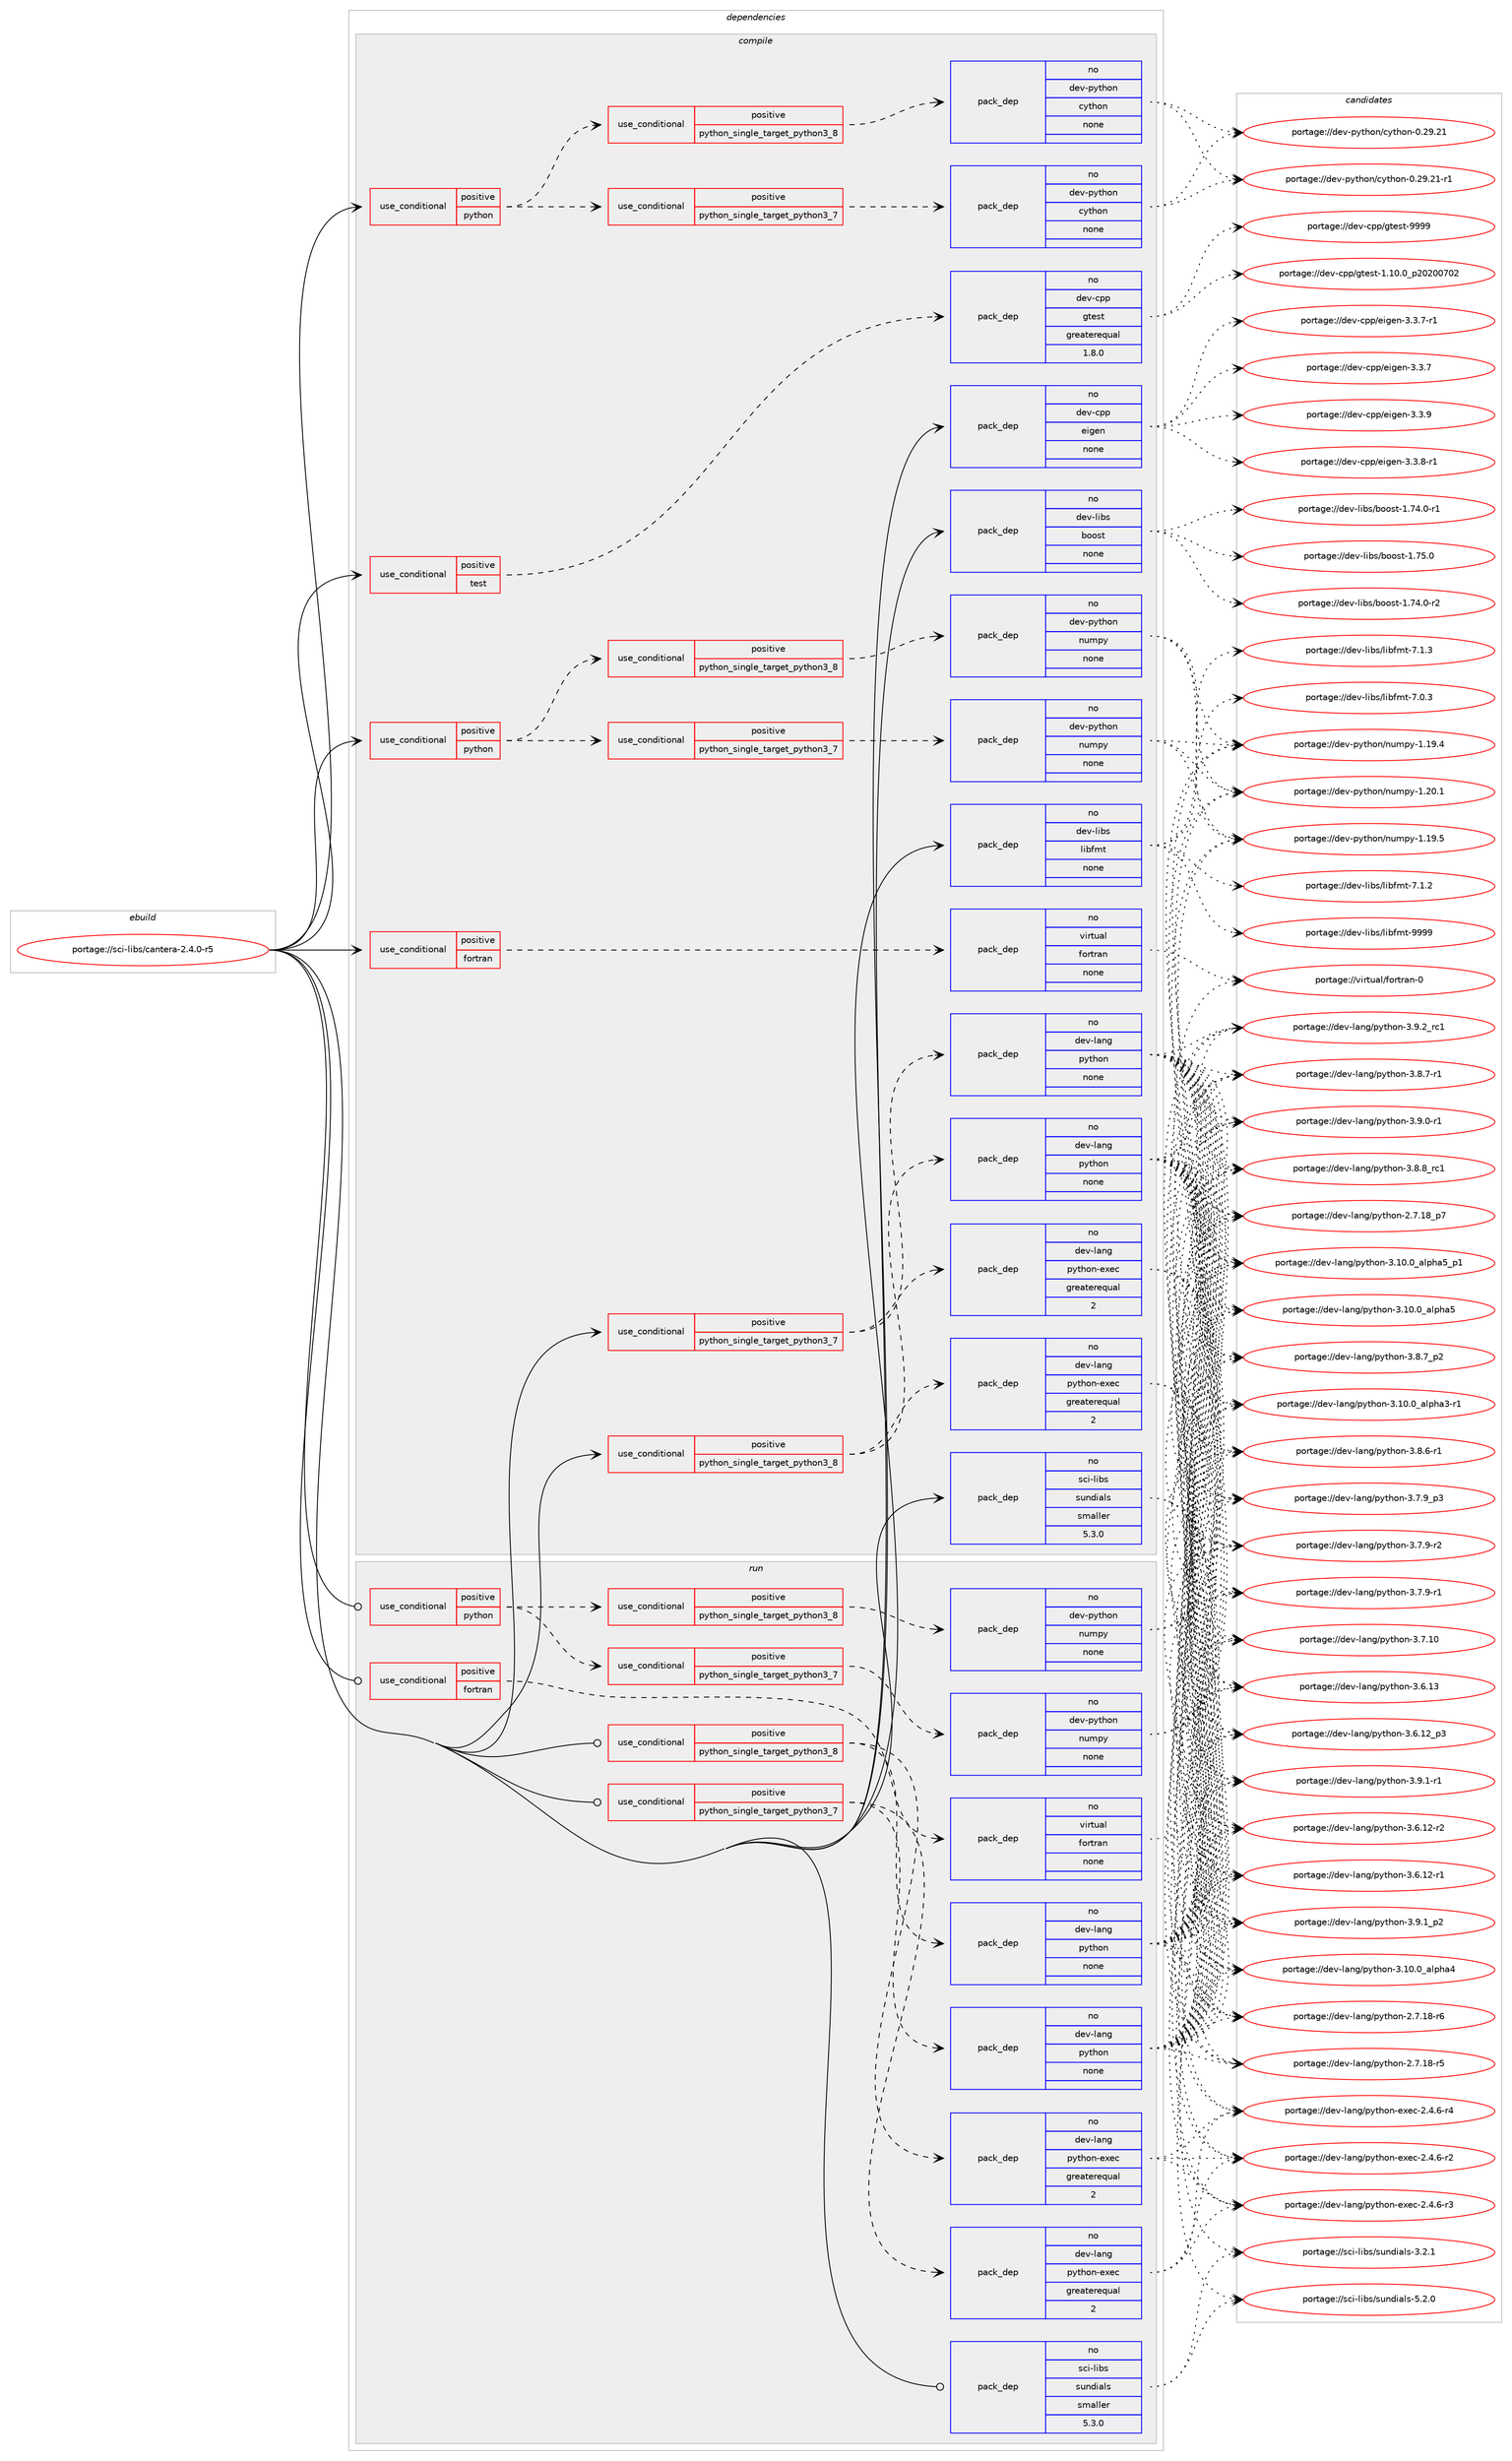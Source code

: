 digraph prolog {

# *************
# Graph options
# *************

newrank=true;
concentrate=true;
compound=true;
graph [rankdir=LR,fontname=Helvetica,fontsize=10,ranksep=1.5];#, ranksep=2.5, nodesep=0.2];
edge  [arrowhead=vee];
node  [fontname=Helvetica,fontsize=10];

# **********
# The ebuild
# **********

subgraph cluster_leftcol {
color=gray;
rank=same;
label=<<i>ebuild</i>>;
id [label="portage://sci-libs/cantera-2.4.0-r5", color=red, width=4, href="../sci-libs/cantera-2.4.0-r5.svg"];
}

# ****************
# The dependencies
# ****************

subgraph cluster_midcol {
color=gray;
label=<<i>dependencies</i>>;
subgraph cluster_compile {
fillcolor="#eeeeee";
style=filled;
label=<<i>compile</i>>;
subgraph cond2640 {
dependency9160 [label=<<TABLE BORDER="0" CELLBORDER="1" CELLSPACING="0" CELLPADDING="4"><TR><TD ROWSPAN="3" CELLPADDING="10">use_conditional</TD></TR><TR><TD>positive</TD></TR><TR><TD>fortran</TD></TR></TABLE>>, shape=none, color=red];
subgraph pack6433 {
dependency9161 [label=<<TABLE BORDER="0" CELLBORDER="1" CELLSPACING="0" CELLPADDING="4" WIDTH="220"><TR><TD ROWSPAN="6" CELLPADDING="30">pack_dep</TD></TR><TR><TD WIDTH="110">no</TD></TR><TR><TD>virtual</TD></TR><TR><TD>fortran</TD></TR><TR><TD>none</TD></TR><TR><TD></TD></TR></TABLE>>, shape=none, color=blue];
}
dependency9160:e -> dependency9161:w [weight=20,style="dashed",arrowhead="vee"];
}
id:e -> dependency9160:w [weight=20,style="solid",arrowhead="vee"];
subgraph cond2641 {
dependency9162 [label=<<TABLE BORDER="0" CELLBORDER="1" CELLSPACING="0" CELLPADDING="4"><TR><TD ROWSPAN="3" CELLPADDING="10">use_conditional</TD></TR><TR><TD>positive</TD></TR><TR><TD>python</TD></TR></TABLE>>, shape=none, color=red];
subgraph cond2642 {
dependency9163 [label=<<TABLE BORDER="0" CELLBORDER="1" CELLSPACING="0" CELLPADDING="4"><TR><TD ROWSPAN="3" CELLPADDING="10">use_conditional</TD></TR><TR><TD>positive</TD></TR><TR><TD>python_single_target_python3_7</TD></TR></TABLE>>, shape=none, color=red];
subgraph pack6434 {
dependency9164 [label=<<TABLE BORDER="0" CELLBORDER="1" CELLSPACING="0" CELLPADDING="4" WIDTH="220"><TR><TD ROWSPAN="6" CELLPADDING="30">pack_dep</TD></TR><TR><TD WIDTH="110">no</TD></TR><TR><TD>dev-python</TD></TR><TR><TD>cython</TD></TR><TR><TD>none</TD></TR><TR><TD></TD></TR></TABLE>>, shape=none, color=blue];
}
dependency9163:e -> dependency9164:w [weight=20,style="dashed",arrowhead="vee"];
}
dependency9162:e -> dependency9163:w [weight=20,style="dashed",arrowhead="vee"];
subgraph cond2643 {
dependency9165 [label=<<TABLE BORDER="0" CELLBORDER="1" CELLSPACING="0" CELLPADDING="4"><TR><TD ROWSPAN="3" CELLPADDING="10">use_conditional</TD></TR><TR><TD>positive</TD></TR><TR><TD>python_single_target_python3_8</TD></TR></TABLE>>, shape=none, color=red];
subgraph pack6435 {
dependency9166 [label=<<TABLE BORDER="0" CELLBORDER="1" CELLSPACING="0" CELLPADDING="4" WIDTH="220"><TR><TD ROWSPAN="6" CELLPADDING="30">pack_dep</TD></TR><TR><TD WIDTH="110">no</TD></TR><TR><TD>dev-python</TD></TR><TR><TD>cython</TD></TR><TR><TD>none</TD></TR><TR><TD></TD></TR></TABLE>>, shape=none, color=blue];
}
dependency9165:e -> dependency9166:w [weight=20,style="dashed",arrowhead="vee"];
}
dependency9162:e -> dependency9165:w [weight=20,style="dashed",arrowhead="vee"];
}
id:e -> dependency9162:w [weight=20,style="solid",arrowhead="vee"];
subgraph cond2644 {
dependency9167 [label=<<TABLE BORDER="0" CELLBORDER="1" CELLSPACING="0" CELLPADDING="4"><TR><TD ROWSPAN="3" CELLPADDING="10">use_conditional</TD></TR><TR><TD>positive</TD></TR><TR><TD>python</TD></TR></TABLE>>, shape=none, color=red];
subgraph cond2645 {
dependency9168 [label=<<TABLE BORDER="0" CELLBORDER="1" CELLSPACING="0" CELLPADDING="4"><TR><TD ROWSPAN="3" CELLPADDING="10">use_conditional</TD></TR><TR><TD>positive</TD></TR><TR><TD>python_single_target_python3_7</TD></TR></TABLE>>, shape=none, color=red];
subgraph pack6436 {
dependency9169 [label=<<TABLE BORDER="0" CELLBORDER="1" CELLSPACING="0" CELLPADDING="4" WIDTH="220"><TR><TD ROWSPAN="6" CELLPADDING="30">pack_dep</TD></TR><TR><TD WIDTH="110">no</TD></TR><TR><TD>dev-python</TD></TR><TR><TD>numpy</TD></TR><TR><TD>none</TD></TR><TR><TD></TD></TR></TABLE>>, shape=none, color=blue];
}
dependency9168:e -> dependency9169:w [weight=20,style="dashed",arrowhead="vee"];
}
dependency9167:e -> dependency9168:w [weight=20,style="dashed",arrowhead="vee"];
subgraph cond2646 {
dependency9170 [label=<<TABLE BORDER="0" CELLBORDER="1" CELLSPACING="0" CELLPADDING="4"><TR><TD ROWSPAN="3" CELLPADDING="10">use_conditional</TD></TR><TR><TD>positive</TD></TR><TR><TD>python_single_target_python3_8</TD></TR></TABLE>>, shape=none, color=red];
subgraph pack6437 {
dependency9171 [label=<<TABLE BORDER="0" CELLBORDER="1" CELLSPACING="0" CELLPADDING="4" WIDTH="220"><TR><TD ROWSPAN="6" CELLPADDING="30">pack_dep</TD></TR><TR><TD WIDTH="110">no</TD></TR><TR><TD>dev-python</TD></TR><TR><TD>numpy</TD></TR><TR><TD>none</TD></TR><TR><TD></TD></TR></TABLE>>, shape=none, color=blue];
}
dependency9170:e -> dependency9171:w [weight=20,style="dashed",arrowhead="vee"];
}
dependency9167:e -> dependency9170:w [weight=20,style="dashed",arrowhead="vee"];
}
id:e -> dependency9167:w [weight=20,style="solid",arrowhead="vee"];
subgraph cond2647 {
dependency9172 [label=<<TABLE BORDER="0" CELLBORDER="1" CELLSPACING="0" CELLPADDING="4"><TR><TD ROWSPAN="3" CELLPADDING="10">use_conditional</TD></TR><TR><TD>positive</TD></TR><TR><TD>python_single_target_python3_7</TD></TR></TABLE>>, shape=none, color=red];
subgraph pack6438 {
dependency9173 [label=<<TABLE BORDER="0" CELLBORDER="1" CELLSPACING="0" CELLPADDING="4" WIDTH="220"><TR><TD ROWSPAN="6" CELLPADDING="30">pack_dep</TD></TR><TR><TD WIDTH="110">no</TD></TR><TR><TD>dev-lang</TD></TR><TR><TD>python</TD></TR><TR><TD>none</TD></TR><TR><TD></TD></TR></TABLE>>, shape=none, color=blue];
}
dependency9172:e -> dependency9173:w [weight=20,style="dashed",arrowhead="vee"];
subgraph pack6439 {
dependency9174 [label=<<TABLE BORDER="0" CELLBORDER="1" CELLSPACING="0" CELLPADDING="4" WIDTH="220"><TR><TD ROWSPAN="6" CELLPADDING="30">pack_dep</TD></TR><TR><TD WIDTH="110">no</TD></TR><TR><TD>dev-lang</TD></TR><TR><TD>python-exec</TD></TR><TR><TD>greaterequal</TD></TR><TR><TD>2</TD></TR></TABLE>>, shape=none, color=blue];
}
dependency9172:e -> dependency9174:w [weight=20,style="dashed",arrowhead="vee"];
}
id:e -> dependency9172:w [weight=20,style="solid",arrowhead="vee"];
subgraph cond2648 {
dependency9175 [label=<<TABLE BORDER="0" CELLBORDER="1" CELLSPACING="0" CELLPADDING="4"><TR><TD ROWSPAN="3" CELLPADDING="10">use_conditional</TD></TR><TR><TD>positive</TD></TR><TR><TD>python_single_target_python3_8</TD></TR></TABLE>>, shape=none, color=red];
subgraph pack6440 {
dependency9176 [label=<<TABLE BORDER="0" CELLBORDER="1" CELLSPACING="0" CELLPADDING="4" WIDTH="220"><TR><TD ROWSPAN="6" CELLPADDING="30">pack_dep</TD></TR><TR><TD WIDTH="110">no</TD></TR><TR><TD>dev-lang</TD></TR><TR><TD>python</TD></TR><TR><TD>none</TD></TR><TR><TD></TD></TR></TABLE>>, shape=none, color=blue];
}
dependency9175:e -> dependency9176:w [weight=20,style="dashed",arrowhead="vee"];
subgraph pack6441 {
dependency9177 [label=<<TABLE BORDER="0" CELLBORDER="1" CELLSPACING="0" CELLPADDING="4" WIDTH="220"><TR><TD ROWSPAN="6" CELLPADDING="30">pack_dep</TD></TR><TR><TD WIDTH="110">no</TD></TR><TR><TD>dev-lang</TD></TR><TR><TD>python-exec</TD></TR><TR><TD>greaterequal</TD></TR><TR><TD>2</TD></TR></TABLE>>, shape=none, color=blue];
}
dependency9175:e -> dependency9177:w [weight=20,style="dashed",arrowhead="vee"];
}
id:e -> dependency9175:w [weight=20,style="solid",arrowhead="vee"];
subgraph cond2649 {
dependency9178 [label=<<TABLE BORDER="0" CELLBORDER="1" CELLSPACING="0" CELLPADDING="4"><TR><TD ROWSPAN="3" CELLPADDING="10">use_conditional</TD></TR><TR><TD>positive</TD></TR><TR><TD>test</TD></TR></TABLE>>, shape=none, color=red];
subgraph pack6442 {
dependency9179 [label=<<TABLE BORDER="0" CELLBORDER="1" CELLSPACING="0" CELLPADDING="4" WIDTH="220"><TR><TD ROWSPAN="6" CELLPADDING="30">pack_dep</TD></TR><TR><TD WIDTH="110">no</TD></TR><TR><TD>dev-cpp</TD></TR><TR><TD>gtest</TD></TR><TR><TD>greaterequal</TD></TR><TR><TD>1.8.0</TD></TR></TABLE>>, shape=none, color=blue];
}
dependency9178:e -> dependency9179:w [weight=20,style="dashed",arrowhead="vee"];
}
id:e -> dependency9178:w [weight=20,style="solid",arrowhead="vee"];
subgraph pack6443 {
dependency9180 [label=<<TABLE BORDER="0" CELLBORDER="1" CELLSPACING="0" CELLPADDING="4" WIDTH="220"><TR><TD ROWSPAN="6" CELLPADDING="30">pack_dep</TD></TR><TR><TD WIDTH="110">no</TD></TR><TR><TD>dev-cpp</TD></TR><TR><TD>eigen</TD></TR><TR><TD>none</TD></TR><TR><TD></TD></TR></TABLE>>, shape=none, color=blue];
}
id:e -> dependency9180:w [weight=20,style="solid",arrowhead="vee"];
subgraph pack6444 {
dependency9181 [label=<<TABLE BORDER="0" CELLBORDER="1" CELLSPACING="0" CELLPADDING="4" WIDTH="220"><TR><TD ROWSPAN="6" CELLPADDING="30">pack_dep</TD></TR><TR><TD WIDTH="110">no</TD></TR><TR><TD>dev-libs</TD></TR><TR><TD>boost</TD></TR><TR><TD>none</TD></TR><TR><TD></TD></TR></TABLE>>, shape=none, color=blue];
}
id:e -> dependency9181:w [weight=20,style="solid",arrowhead="vee"];
subgraph pack6445 {
dependency9182 [label=<<TABLE BORDER="0" CELLBORDER="1" CELLSPACING="0" CELLPADDING="4" WIDTH="220"><TR><TD ROWSPAN="6" CELLPADDING="30">pack_dep</TD></TR><TR><TD WIDTH="110">no</TD></TR><TR><TD>dev-libs</TD></TR><TR><TD>libfmt</TD></TR><TR><TD>none</TD></TR><TR><TD></TD></TR></TABLE>>, shape=none, color=blue];
}
id:e -> dependency9182:w [weight=20,style="solid",arrowhead="vee"];
subgraph pack6446 {
dependency9183 [label=<<TABLE BORDER="0" CELLBORDER="1" CELLSPACING="0" CELLPADDING="4" WIDTH="220"><TR><TD ROWSPAN="6" CELLPADDING="30">pack_dep</TD></TR><TR><TD WIDTH="110">no</TD></TR><TR><TD>sci-libs</TD></TR><TR><TD>sundials</TD></TR><TR><TD>smaller</TD></TR><TR><TD>5.3.0</TD></TR></TABLE>>, shape=none, color=blue];
}
id:e -> dependency9183:w [weight=20,style="solid",arrowhead="vee"];
}
subgraph cluster_compileandrun {
fillcolor="#eeeeee";
style=filled;
label=<<i>compile and run</i>>;
}
subgraph cluster_run {
fillcolor="#eeeeee";
style=filled;
label=<<i>run</i>>;
subgraph cond2650 {
dependency9184 [label=<<TABLE BORDER="0" CELLBORDER="1" CELLSPACING="0" CELLPADDING="4"><TR><TD ROWSPAN="3" CELLPADDING="10">use_conditional</TD></TR><TR><TD>positive</TD></TR><TR><TD>fortran</TD></TR></TABLE>>, shape=none, color=red];
subgraph pack6447 {
dependency9185 [label=<<TABLE BORDER="0" CELLBORDER="1" CELLSPACING="0" CELLPADDING="4" WIDTH="220"><TR><TD ROWSPAN="6" CELLPADDING="30">pack_dep</TD></TR><TR><TD WIDTH="110">no</TD></TR><TR><TD>virtual</TD></TR><TR><TD>fortran</TD></TR><TR><TD>none</TD></TR><TR><TD></TD></TR></TABLE>>, shape=none, color=blue];
}
dependency9184:e -> dependency9185:w [weight=20,style="dashed",arrowhead="vee"];
}
id:e -> dependency9184:w [weight=20,style="solid",arrowhead="odot"];
subgraph cond2651 {
dependency9186 [label=<<TABLE BORDER="0" CELLBORDER="1" CELLSPACING="0" CELLPADDING="4"><TR><TD ROWSPAN="3" CELLPADDING="10">use_conditional</TD></TR><TR><TD>positive</TD></TR><TR><TD>python</TD></TR></TABLE>>, shape=none, color=red];
subgraph cond2652 {
dependency9187 [label=<<TABLE BORDER="0" CELLBORDER="1" CELLSPACING="0" CELLPADDING="4"><TR><TD ROWSPAN="3" CELLPADDING="10">use_conditional</TD></TR><TR><TD>positive</TD></TR><TR><TD>python_single_target_python3_7</TD></TR></TABLE>>, shape=none, color=red];
subgraph pack6448 {
dependency9188 [label=<<TABLE BORDER="0" CELLBORDER="1" CELLSPACING="0" CELLPADDING="4" WIDTH="220"><TR><TD ROWSPAN="6" CELLPADDING="30">pack_dep</TD></TR><TR><TD WIDTH="110">no</TD></TR><TR><TD>dev-python</TD></TR><TR><TD>numpy</TD></TR><TR><TD>none</TD></TR><TR><TD></TD></TR></TABLE>>, shape=none, color=blue];
}
dependency9187:e -> dependency9188:w [weight=20,style="dashed",arrowhead="vee"];
}
dependency9186:e -> dependency9187:w [weight=20,style="dashed",arrowhead="vee"];
subgraph cond2653 {
dependency9189 [label=<<TABLE BORDER="0" CELLBORDER="1" CELLSPACING="0" CELLPADDING="4"><TR><TD ROWSPAN="3" CELLPADDING="10">use_conditional</TD></TR><TR><TD>positive</TD></TR><TR><TD>python_single_target_python3_8</TD></TR></TABLE>>, shape=none, color=red];
subgraph pack6449 {
dependency9190 [label=<<TABLE BORDER="0" CELLBORDER="1" CELLSPACING="0" CELLPADDING="4" WIDTH="220"><TR><TD ROWSPAN="6" CELLPADDING="30">pack_dep</TD></TR><TR><TD WIDTH="110">no</TD></TR><TR><TD>dev-python</TD></TR><TR><TD>numpy</TD></TR><TR><TD>none</TD></TR><TR><TD></TD></TR></TABLE>>, shape=none, color=blue];
}
dependency9189:e -> dependency9190:w [weight=20,style="dashed",arrowhead="vee"];
}
dependency9186:e -> dependency9189:w [weight=20,style="dashed",arrowhead="vee"];
}
id:e -> dependency9186:w [weight=20,style="solid",arrowhead="odot"];
subgraph cond2654 {
dependency9191 [label=<<TABLE BORDER="0" CELLBORDER="1" CELLSPACING="0" CELLPADDING="4"><TR><TD ROWSPAN="3" CELLPADDING="10">use_conditional</TD></TR><TR><TD>positive</TD></TR><TR><TD>python_single_target_python3_7</TD></TR></TABLE>>, shape=none, color=red];
subgraph pack6450 {
dependency9192 [label=<<TABLE BORDER="0" CELLBORDER="1" CELLSPACING="0" CELLPADDING="4" WIDTH="220"><TR><TD ROWSPAN="6" CELLPADDING="30">pack_dep</TD></TR><TR><TD WIDTH="110">no</TD></TR><TR><TD>dev-lang</TD></TR><TR><TD>python</TD></TR><TR><TD>none</TD></TR><TR><TD></TD></TR></TABLE>>, shape=none, color=blue];
}
dependency9191:e -> dependency9192:w [weight=20,style="dashed",arrowhead="vee"];
subgraph pack6451 {
dependency9193 [label=<<TABLE BORDER="0" CELLBORDER="1" CELLSPACING="0" CELLPADDING="4" WIDTH="220"><TR><TD ROWSPAN="6" CELLPADDING="30">pack_dep</TD></TR><TR><TD WIDTH="110">no</TD></TR><TR><TD>dev-lang</TD></TR><TR><TD>python-exec</TD></TR><TR><TD>greaterequal</TD></TR><TR><TD>2</TD></TR></TABLE>>, shape=none, color=blue];
}
dependency9191:e -> dependency9193:w [weight=20,style="dashed",arrowhead="vee"];
}
id:e -> dependency9191:w [weight=20,style="solid",arrowhead="odot"];
subgraph cond2655 {
dependency9194 [label=<<TABLE BORDER="0" CELLBORDER="1" CELLSPACING="0" CELLPADDING="4"><TR><TD ROWSPAN="3" CELLPADDING="10">use_conditional</TD></TR><TR><TD>positive</TD></TR><TR><TD>python_single_target_python3_8</TD></TR></TABLE>>, shape=none, color=red];
subgraph pack6452 {
dependency9195 [label=<<TABLE BORDER="0" CELLBORDER="1" CELLSPACING="0" CELLPADDING="4" WIDTH="220"><TR><TD ROWSPAN="6" CELLPADDING="30">pack_dep</TD></TR><TR><TD WIDTH="110">no</TD></TR><TR><TD>dev-lang</TD></TR><TR><TD>python</TD></TR><TR><TD>none</TD></TR><TR><TD></TD></TR></TABLE>>, shape=none, color=blue];
}
dependency9194:e -> dependency9195:w [weight=20,style="dashed",arrowhead="vee"];
subgraph pack6453 {
dependency9196 [label=<<TABLE BORDER="0" CELLBORDER="1" CELLSPACING="0" CELLPADDING="4" WIDTH="220"><TR><TD ROWSPAN="6" CELLPADDING="30">pack_dep</TD></TR><TR><TD WIDTH="110">no</TD></TR><TR><TD>dev-lang</TD></TR><TR><TD>python-exec</TD></TR><TR><TD>greaterequal</TD></TR><TR><TD>2</TD></TR></TABLE>>, shape=none, color=blue];
}
dependency9194:e -> dependency9196:w [weight=20,style="dashed",arrowhead="vee"];
}
id:e -> dependency9194:w [weight=20,style="solid",arrowhead="odot"];
subgraph pack6454 {
dependency9197 [label=<<TABLE BORDER="0" CELLBORDER="1" CELLSPACING="0" CELLPADDING="4" WIDTH="220"><TR><TD ROWSPAN="6" CELLPADDING="30">pack_dep</TD></TR><TR><TD WIDTH="110">no</TD></TR><TR><TD>sci-libs</TD></TR><TR><TD>sundials</TD></TR><TR><TD>smaller</TD></TR><TR><TD>5.3.0</TD></TR></TABLE>>, shape=none, color=blue];
}
id:e -> dependency9197:w [weight=20,style="solid",arrowhead="odot"];
}
}

# **************
# The candidates
# **************

subgraph cluster_choices {
rank=same;
color=gray;
label=<<i>candidates</i>>;

subgraph choice6433 {
color=black;
nodesep=1;
choice1181051141161179710847102111114116114971104548 [label="portage://virtual/fortran-0", color=red, width=4,href="../virtual/fortran-0.svg"];
dependency9161:e -> choice1181051141161179710847102111114116114971104548:w [style=dotted,weight="100"];
}
subgraph choice6434 {
color=black;
nodesep=1;
choice10010111845112121116104111110479912111610411111045484650574650494511449 [label="portage://dev-python/cython-0.29.21-r1", color=red, width=4,href="../dev-python/cython-0.29.21-r1.svg"];
choice1001011184511212111610411111047991211161041111104548465057465049 [label="portage://dev-python/cython-0.29.21", color=red, width=4,href="../dev-python/cython-0.29.21.svg"];
dependency9164:e -> choice10010111845112121116104111110479912111610411111045484650574650494511449:w [style=dotted,weight="100"];
dependency9164:e -> choice1001011184511212111610411111047991211161041111104548465057465049:w [style=dotted,weight="100"];
}
subgraph choice6435 {
color=black;
nodesep=1;
choice10010111845112121116104111110479912111610411111045484650574650494511449 [label="portage://dev-python/cython-0.29.21-r1", color=red, width=4,href="../dev-python/cython-0.29.21-r1.svg"];
choice1001011184511212111610411111047991211161041111104548465057465049 [label="portage://dev-python/cython-0.29.21", color=red, width=4,href="../dev-python/cython-0.29.21.svg"];
dependency9166:e -> choice10010111845112121116104111110479912111610411111045484650574650494511449:w [style=dotted,weight="100"];
dependency9166:e -> choice1001011184511212111610411111047991211161041111104548465057465049:w [style=dotted,weight="100"];
}
subgraph choice6436 {
color=black;
nodesep=1;
choice100101118451121211161041111104711011710911212145494650484649 [label="portage://dev-python/numpy-1.20.1", color=red, width=4,href="../dev-python/numpy-1.20.1.svg"];
choice100101118451121211161041111104711011710911212145494649574653 [label="portage://dev-python/numpy-1.19.5", color=red, width=4,href="../dev-python/numpy-1.19.5.svg"];
choice100101118451121211161041111104711011710911212145494649574652 [label="portage://dev-python/numpy-1.19.4", color=red, width=4,href="../dev-python/numpy-1.19.4.svg"];
dependency9169:e -> choice100101118451121211161041111104711011710911212145494650484649:w [style=dotted,weight="100"];
dependency9169:e -> choice100101118451121211161041111104711011710911212145494649574653:w [style=dotted,weight="100"];
dependency9169:e -> choice100101118451121211161041111104711011710911212145494649574652:w [style=dotted,weight="100"];
}
subgraph choice6437 {
color=black;
nodesep=1;
choice100101118451121211161041111104711011710911212145494650484649 [label="portage://dev-python/numpy-1.20.1", color=red, width=4,href="../dev-python/numpy-1.20.1.svg"];
choice100101118451121211161041111104711011710911212145494649574653 [label="portage://dev-python/numpy-1.19.5", color=red, width=4,href="../dev-python/numpy-1.19.5.svg"];
choice100101118451121211161041111104711011710911212145494649574652 [label="portage://dev-python/numpy-1.19.4", color=red, width=4,href="../dev-python/numpy-1.19.4.svg"];
dependency9171:e -> choice100101118451121211161041111104711011710911212145494650484649:w [style=dotted,weight="100"];
dependency9171:e -> choice100101118451121211161041111104711011710911212145494649574653:w [style=dotted,weight="100"];
dependency9171:e -> choice100101118451121211161041111104711011710911212145494649574652:w [style=dotted,weight="100"];
}
subgraph choice6438 {
color=black;
nodesep=1;
choice100101118451089711010347112121116104111110455146574650951149949 [label="portage://dev-lang/python-3.9.2_rc1", color=red, width=4,href="../dev-lang/python-3.9.2_rc1.svg"];
choice1001011184510897110103471121211161041111104551465746499511250 [label="portage://dev-lang/python-3.9.1_p2", color=red, width=4,href="../dev-lang/python-3.9.1_p2.svg"];
choice1001011184510897110103471121211161041111104551465746494511449 [label="portage://dev-lang/python-3.9.1-r1", color=red, width=4,href="../dev-lang/python-3.9.1-r1.svg"];
choice1001011184510897110103471121211161041111104551465746484511449 [label="portage://dev-lang/python-3.9.0-r1", color=red, width=4,href="../dev-lang/python-3.9.0-r1.svg"];
choice100101118451089711010347112121116104111110455146564656951149949 [label="portage://dev-lang/python-3.8.8_rc1", color=red, width=4,href="../dev-lang/python-3.8.8_rc1.svg"];
choice1001011184510897110103471121211161041111104551465646559511250 [label="portage://dev-lang/python-3.8.7_p2", color=red, width=4,href="../dev-lang/python-3.8.7_p2.svg"];
choice1001011184510897110103471121211161041111104551465646554511449 [label="portage://dev-lang/python-3.8.7-r1", color=red, width=4,href="../dev-lang/python-3.8.7-r1.svg"];
choice1001011184510897110103471121211161041111104551465646544511449 [label="portage://dev-lang/python-3.8.6-r1", color=red, width=4,href="../dev-lang/python-3.8.6-r1.svg"];
choice1001011184510897110103471121211161041111104551465546579511251 [label="portage://dev-lang/python-3.7.9_p3", color=red, width=4,href="../dev-lang/python-3.7.9_p3.svg"];
choice1001011184510897110103471121211161041111104551465546574511450 [label="portage://dev-lang/python-3.7.9-r2", color=red, width=4,href="../dev-lang/python-3.7.9-r2.svg"];
choice1001011184510897110103471121211161041111104551465546574511449 [label="portage://dev-lang/python-3.7.9-r1", color=red, width=4,href="../dev-lang/python-3.7.9-r1.svg"];
choice10010111845108971101034711212111610411111045514655464948 [label="portage://dev-lang/python-3.7.10", color=red, width=4,href="../dev-lang/python-3.7.10.svg"];
choice10010111845108971101034711212111610411111045514654464951 [label="portage://dev-lang/python-3.6.13", color=red, width=4,href="../dev-lang/python-3.6.13.svg"];
choice100101118451089711010347112121116104111110455146544649509511251 [label="portage://dev-lang/python-3.6.12_p3", color=red, width=4,href="../dev-lang/python-3.6.12_p3.svg"];
choice100101118451089711010347112121116104111110455146544649504511450 [label="portage://dev-lang/python-3.6.12-r2", color=red, width=4,href="../dev-lang/python-3.6.12-r2.svg"];
choice100101118451089711010347112121116104111110455146544649504511449 [label="portage://dev-lang/python-3.6.12-r1", color=red, width=4,href="../dev-lang/python-3.6.12-r1.svg"];
choice10010111845108971101034711212111610411111045514649484648959710811210497539511249 [label="portage://dev-lang/python-3.10.0_alpha5_p1", color=red, width=4,href="../dev-lang/python-3.10.0_alpha5_p1.svg"];
choice1001011184510897110103471121211161041111104551464948464895971081121049753 [label="portage://dev-lang/python-3.10.0_alpha5", color=red, width=4,href="../dev-lang/python-3.10.0_alpha5.svg"];
choice1001011184510897110103471121211161041111104551464948464895971081121049752 [label="portage://dev-lang/python-3.10.0_alpha4", color=red, width=4,href="../dev-lang/python-3.10.0_alpha4.svg"];
choice10010111845108971101034711212111610411111045514649484648959710811210497514511449 [label="portage://dev-lang/python-3.10.0_alpha3-r1", color=red, width=4,href="../dev-lang/python-3.10.0_alpha3-r1.svg"];
choice100101118451089711010347112121116104111110455046554649569511255 [label="portage://dev-lang/python-2.7.18_p7", color=red, width=4,href="../dev-lang/python-2.7.18_p7.svg"];
choice100101118451089711010347112121116104111110455046554649564511454 [label="portage://dev-lang/python-2.7.18-r6", color=red, width=4,href="../dev-lang/python-2.7.18-r6.svg"];
choice100101118451089711010347112121116104111110455046554649564511453 [label="portage://dev-lang/python-2.7.18-r5", color=red, width=4,href="../dev-lang/python-2.7.18-r5.svg"];
dependency9173:e -> choice100101118451089711010347112121116104111110455146574650951149949:w [style=dotted,weight="100"];
dependency9173:e -> choice1001011184510897110103471121211161041111104551465746499511250:w [style=dotted,weight="100"];
dependency9173:e -> choice1001011184510897110103471121211161041111104551465746494511449:w [style=dotted,weight="100"];
dependency9173:e -> choice1001011184510897110103471121211161041111104551465746484511449:w [style=dotted,weight="100"];
dependency9173:e -> choice100101118451089711010347112121116104111110455146564656951149949:w [style=dotted,weight="100"];
dependency9173:e -> choice1001011184510897110103471121211161041111104551465646559511250:w [style=dotted,weight="100"];
dependency9173:e -> choice1001011184510897110103471121211161041111104551465646554511449:w [style=dotted,weight="100"];
dependency9173:e -> choice1001011184510897110103471121211161041111104551465646544511449:w [style=dotted,weight="100"];
dependency9173:e -> choice1001011184510897110103471121211161041111104551465546579511251:w [style=dotted,weight="100"];
dependency9173:e -> choice1001011184510897110103471121211161041111104551465546574511450:w [style=dotted,weight="100"];
dependency9173:e -> choice1001011184510897110103471121211161041111104551465546574511449:w [style=dotted,weight="100"];
dependency9173:e -> choice10010111845108971101034711212111610411111045514655464948:w [style=dotted,weight="100"];
dependency9173:e -> choice10010111845108971101034711212111610411111045514654464951:w [style=dotted,weight="100"];
dependency9173:e -> choice100101118451089711010347112121116104111110455146544649509511251:w [style=dotted,weight="100"];
dependency9173:e -> choice100101118451089711010347112121116104111110455146544649504511450:w [style=dotted,weight="100"];
dependency9173:e -> choice100101118451089711010347112121116104111110455146544649504511449:w [style=dotted,weight="100"];
dependency9173:e -> choice10010111845108971101034711212111610411111045514649484648959710811210497539511249:w [style=dotted,weight="100"];
dependency9173:e -> choice1001011184510897110103471121211161041111104551464948464895971081121049753:w [style=dotted,weight="100"];
dependency9173:e -> choice1001011184510897110103471121211161041111104551464948464895971081121049752:w [style=dotted,weight="100"];
dependency9173:e -> choice10010111845108971101034711212111610411111045514649484648959710811210497514511449:w [style=dotted,weight="100"];
dependency9173:e -> choice100101118451089711010347112121116104111110455046554649569511255:w [style=dotted,weight="100"];
dependency9173:e -> choice100101118451089711010347112121116104111110455046554649564511454:w [style=dotted,weight="100"];
dependency9173:e -> choice100101118451089711010347112121116104111110455046554649564511453:w [style=dotted,weight="100"];
}
subgraph choice6439 {
color=black;
nodesep=1;
choice10010111845108971101034711212111610411111045101120101994550465246544511452 [label="portage://dev-lang/python-exec-2.4.6-r4", color=red, width=4,href="../dev-lang/python-exec-2.4.6-r4.svg"];
choice10010111845108971101034711212111610411111045101120101994550465246544511451 [label="portage://dev-lang/python-exec-2.4.6-r3", color=red, width=4,href="../dev-lang/python-exec-2.4.6-r3.svg"];
choice10010111845108971101034711212111610411111045101120101994550465246544511450 [label="portage://dev-lang/python-exec-2.4.6-r2", color=red, width=4,href="../dev-lang/python-exec-2.4.6-r2.svg"];
dependency9174:e -> choice10010111845108971101034711212111610411111045101120101994550465246544511452:w [style=dotted,weight="100"];
dependency9174:e -> choice10010111845108971101034711212111610411111045101120101994550465246544511451:w [style=dotted,weight="100"];
dependency9174:e -> choice10010111845108971101034711212111610411111045101120101994550465246544511450:w [style=dotted,weight="100"];
}
subgraph choice6440 {
color=black;
nodesep=1;
choice100101118451089711010347112121116104111110455146574650951149949 [label="portage://dev-lang/python-3.9.2_rc1", color=red, width=4,href="../dev-lang/python-3.9.2_rc1.svg"];
choice1001011184510897110103471121211161041111104551465746499511250 [label="portage://dev-lang/python-3.9.1_p2", color=red, width=4,href="../dev-lang/python-3.9.1_p2.svg"];
choice1001011184510897110103471121211161041111104551465746494511449 [label="portage://dev-lang/python-3.9.1-r1", color=red, width=4,href="../dev-lang/python-3.9.1-r1.svg"];
choice1001011184510897110103471121211161041111104551465746484511449 [label="portage://dev-lang/python-3.9.0-r1", color=red, width=4,href="../dev-lang/python-3.9.0-r1.svg"];
choice100101118451089711010347112121116104111110455146564656951149949 [label="portage://dev-lang/python-3.8.8_rc1", color=red, width=4,href="../dev-lang/python-3.8.8_rc1.svg"];
choice1001011184510897110103471121211161041111104551465646559511250 [label="portage://dev-lang/python-3.8.7_p2", color=red, width=4,href="../dev-lang/python-3.8.7_p2.svg"];
choice1001011184510897110103471121211161041111104551465646554511449 [label="portage://dev-lang/python-3.8.7-r1", color=red, width=4,href="../dev-lang/python-3.8.7-r1.svg"];
choice1001011184510897110103471121211161041111104551465646544511449 [label="portage://dev-lang/python-3.8.6-r1", color=red, width=4,href="../dev-lang/python-3.8.6-r1.svg"];
choice1001011184510897110103471121211161041111104551465546579511251 [label="portage://dev-lang/python-3.7.9_p3", color=red, width=4,href="../dev-lang/python-3.7.9_p3.svg"];
choice1001011184510897110103471121211161041111104551465546574511450 [label="portage://dev-lang/python-3.7.9-r2", color=red, width=4,href="../dev-lang/python-3.7.9-r2.svg"];
choice1001011184510897110103471121211161041111104551465546574511449 [label="portage://dev-lang/python-3.7.9-r1", color=red, width=4,href="../dev-lang/python-3.7.9-r1.svg"];
choice10010111845108971101034711212111610411111045514655464948 [label="portage://dev-lang/python-3.7.10", color=red, width=4,href="../dev-lang/python-3.7.10.svg"];
choice10010111845108971101034711212111610411111045514654464951 [label="portage://dev-lang/python-3.6.13", color=red, width=4,href="../dev-lang/python-3.6.13.svg"];
choice100101118451089711010347112121116104111110455146544649509511251 [label="portage://dev-lang/python-3.6.12_p3", color=red, width=4,href="../dev-lang/python-3.6.12_p3.svg"];
choice100101118451089711010347112121116104111110455146544649504511450 [label="portage://dev-lang/python-3.6.12-r2", color=red, width=4,href="../dev-lang/python-3.6.12-r2.svg"];
choice100101118451089711010347112121116104111110455146544649504511449 [label="portage://dev-lang/python-3.6.12-r1", color=red, width=4,href="../dev-lang/python-3.6.12-r1.svg"];
choice10010111845108971101034711212111610411111045514649484648959710811210497539511249 [label="portage://dev-lang/python-3.10.0_alpha5_p1", color=red, width=4,href="../dev-lang/python-3.10.0_alpha5_p1.svg"];
choice1001011184510897110103471121211161041111104551464948464895971081121049753 [label="portage://dev-lang/python-3.10.0_alpha5", color=red, width=4,href="../dev-lang/python-3.10.0_alpha5.svg"];
choice1001011184510897110103471121211161041111104551464948464895971081121049752 [label="portage://dev-lang/python-3.10.0_alpha4", color=red, width=4,href="../dev-lang/python-3.10.0_alpha4.svg"];
choice10010111845108971101034711212111610411111045514649484648959710811210497514511449 [label="portage://dev-lang/python-3.10.0_alpha3-r1", color=red, width=4,href="../dev-lang/python-3.10.0_alpha3-r1.svg"];
choice100101118451089711010347112121116104111110455046554649569511255 [label="portage://dev-lang/python-2.7.18_p7", color=red, width=4,href="../dev-lang/python-2.7.18_p7.svg"];
choice100101118451089711010347112121116104111110455046554649564511454 [label="portage://dev-lang/python-2.7.18-r6", color=red, width=4,href="../dev-lang/python-2.7.18-r6.svg"];
choice100101118451089711010347112121116104111110455046554649564511453 [label="portage://dev-lang/python-2.7.18-r5", color=red, width=4,href="../dev-lang/python-2.7.18-r5.svg"];
dependency9176:e -> choice100101118451089711010347112121116104111110455146574650951149949:w [style=dotted,weight="100"];
dependency9176:e -> choice1001011184510897110103471121211161041111104551465746499511250:w [style=dotted,weight="100"];
dependency9176:e -> choice1001011184510897110103471121211161041111104551465746494511449:w [style=dotted,weight="100"];
dependency9176:e -> choice1001011184510897110103471121211161041111104551465746484511449:w [style=dotted,weight="100"];
dependency9176:e -> choice100101118451089711010347112121116104111110455146564656951149949:w [style=dotted,weight="100"];
dependency9176:e -> choice1001011184510897110103471121211161041111104551465646559511250:w [style=dotted,weight="100"];
dependency9176:e -> choice1001011184510897110103471121211161041111104551465646554511449:w [style=dotted,weight="100"];
dependency9176:e -> choice1001011184510897110103471121211161041111104551465646544511449:w [style=dotted,weight="100"];
dependency9176:e -> choice1001011184510897110103471121211161041111104551465546579511251:w [style=dotted,weight="100"];
dependency9176:e -> choice1001011184510897110103471121211161041111104551465546574511450:w [style=dotted,weight="100"];
dependency9176:e -> choice1001011184510897110103471121211161041111104551465546574511449:w [style=dotted,weight="100"];
dependency9176:e -> choice10010111845108971101034711212111610411111045514655464948:w [style=dotted,weight="100"];
dependency9176:e -> choice10010111845108971101034711212111610411111045514654464951:w [style=dotted,weight="100"];
dependency9176:e -> choice100101118451089711010347112121116104111110455146544649509511251:w [style=dotted,weight="100"];
dependency9176:e -> choice100101118451089711010347112121116104111110455146544649504511450:w [style=dotted,weight="100"];
dependency9176:e -> choice100101118451089711010347112121116104111110455146544649504511449:w [style=dotted,weight="100"];
dependency9176:e -> choice10010111845108971101034711212111610411111045514649484648959710811210497539511249:w [style=dotted,weight="100"];
dependency9176:e -> choice1001011184510897110103471121211161041111104551464948464895971081121049753:w [style=dotted,weight="100"];
dependency9176:e -> choice1001011184510897110103471121211161041111104551464948464895971081121049752:w [style=dotted,weight="100"];
dependency9176:e -> choice10010111845108971101034711212111610411111045514649484648959710811210497514511449:w [style=dotted,weight="100"];
dependency9176:e -> choice100101118451089711010347112121116104111110455046554649569511255:w [style=dotted,weight="100"];
dependency9176:e -> choice100101118451089711010347112121116104111110455046554649564511454:w [style=dotted,weight="100"];
dependency9176:e -> choice100101118451089711010347112121116104111110455046554649564511453:w [style=dotted,weight="100"];
}
subgraph choice6441 {
color=black;
nodesep=1;
choice10010111845108971101034711212111610411111045101120101994550465246544511452 [label="portage://dev-lang/python-exec-2.4.6-r4", color=red, width=4,href="../dev-lang/python-exec-2.4.6-r4.svg"];
choice10010111845108971101034711212111610411111045101120101994550465246544511451 [label="portage://dev-lang/python-exec-2.4.6-r3", color=red, width=4,href="../dev-lang/python-exec-2.4.6-r3.svg"];
choice10010111845108971101034711212111610411111045101120101994550465246544511450 [label="portage://dev-lang/python-exec-2.4.6-r2", color=red, width=4,href="../dev-lang/python-exec-2.4.6-r2.svg"];
dependency9177:e -> choice10010111845108971101034711212111610411111045101120101994550465246544511452:w [style=dotted,weight="100"];
dependency9177:e -> choice10010111845108971101034711212111610411111045101120101994550465246544511451:w [style=dotted,weight="100"];
dependency9177:e -> choice10010111845108971101034711212111610411111045101120101994550465246544511450:w [style=dotted,weight="100"];
}
subgraph choice6442 {
color=black;
nodesep=1;
choice1001011184599112112471031161011151164557575757 [label="portage://dev-cpp/gtest-9999", color=red, width=4,href="../dev-cpp/gtest-9999.svg"];
choice10010111845991121124710311610111511645494649484648951125048504848554850 [label="portage://dev-cpp/gtest-1.10.0_p20200702", color=red, width=4,href="../dev-cpp/gtest-1.10.0_p20200702.svg"];
dependency9179:e -> choice1001011184599112112471031161011151164557575757:w [style=dotted,weight="100"];
dependency9179:e -> choice10010111845991121124710311610111511645494649484648951125048504848554850:w [style=dotted,weight="100"];
}
subgraph choice6443 {
color=black;
nodesep=1;
choice100101118459911211247101105103101110455146514657 [label="portage://dev-cpp/eigen-3.3.9", color=red, width=4,href="../dev-cpp/eigen-3.3.9.svg"];
choice1001011184599112112471011051031011104551465146564511449 [label="portage://dev-cpp/eigen-3.3.8-r1", color=red, width=4,href="../dev-cpp/eigen-3.3.8-r1.svg"];
choice1001011184599112112471011051031011104551465146554511449 [label="portage://dev-cpp/eigen-3.3.7-r1", color=red, width=4,href="../dev-cpp/eigen-3.3.7-r1.svg"];
choice100101118459911211247101105103101110455146514655 [label="portage://dev-cpp/eigen-3.3.7", color=red, width=4,href="../dev-cpp/eigen-3.3.7.svg"];
dependency9180:e -> choice100101118459911211247101105103101110455146514657:w [style=dotted,weight="100"];
dependency9180:e -> choice1001011184599112112471011051031011104551465146564511449:w [style=dotted,weight="100"];
dependency9180:e -> choice1001011184599112112471011051031011104551465146554511449:w [style=dotted,weight="100"];
dependency9180:e -> choice100101118459911211247101105103101110455146514655:w [style=dotted,weight="100"];
}
subgraph choice6444 {
color=black;
nodesep=1;
choice1001011184510810598115479811111111511645494655534648 [label="portage://dev-libs/boost-1.75.0", color=red, width=4,href="../dev-libs/boost-1.75.0.svg"];
choice10010111845108105981154798111111115116454946555246484511450 [label="portage://dev-libs/boost-1.74.0-r2", color=red, width=4,href="../dev-libs/boost-1.74.0-r2.svg"];
choice10010111845108105981154798111111115116454946555246484511449 [label="portage://dev-libs/boost-1.74.0-r1", color=red, width=4,href="../dev-libs/boost-1.74.0-r1.svg"];
dependency9181:e -> choice1001011184510810598115479811111111511645494655534648:w [style=dotted,weight="100"];
dependency9181:e -> choice10010111845108105981154798111111115116454946555246484511450:w [style=dotted,weight="100"];
dependency9181:e -> choice10010111845108105981154798111111115116454946555246484511449:w [style=dotted,weight="100"];
}
subgraph choice6445 {
color=black;
nodesep=1;
choice100101118451081059811547108105981021091164557575757 [label="portage://dev-libs/libfmt-9999", color=red, width=4,href="../dev-libs/libfmt-9999.svg"];
choice10010111845108105981154710810598102109116455546494651 [label="portage://dev-libs/libfmt-7.1.3", color=red, width=4,href="../dev-libs/libfmt-7.1.3.svg"];
choice10010111845108105981154710810598102109116455546494650 [label="portage://dev-libs/libfmt-7.1.2", color=red, width=4,href="../dev-libs/libfmt-7.1.2.svg"];
choice10010111845108105981154710810598102109116455546484651 [label="portage://dev-libs/libfmt-7.0.3", color=red, width=4,href="../dev-libs/libfmt-7.0.3.svg"];
dependency9182:e -> choice100101118451081059811547108105981021091164557575757:w [style=dotted,weight="100"];
dependency9182:e -> choice10010111845108105981154710810598102109116455546494651:w [style=dotted,weight="100"];
dependency9182:e -> choice10010111845108105981154710810598102109116455546494650:w [style=dotted,weight="100"];
dependency9182:e -> choice10010111845108105981154710810598102109116455546484651:w [style=dotted,weight="100"];
}
subgraph choice6446 {
color=black;
nodesep=1;
choice1159910545108105981154711511711010010597108115455346504648 [label="portage://sci-libs/sundials-5.2.0", color=red, width=4,href="../sci-libs/sundials-5.2.0.svg"];
choice1159910545108105981154711511711010010597108115455146504649 [label="portage://sci-libs/sundials-3.2.1", color=red, width=4,href="../sci-libs/sundials-3.2.1.svg"];
dependency9183:e -> choice1159910545108105981154711511711010010597108115455346504648:w [style=dotted,weight="100"];
dependency9183:e -> choice1159910545108105981154711511711010010597108115455146504649:w [style=dotted,weight="100"];
}
subgraph choice6447 {
color=black;
nodesep=1;
choice1181051141161179710847102111114116114971104548 [label="portage://virtual/fortran-0", color=red, width=4,href="../virtual/fortran-0.svg"];
dependency9185:e -> choice1181051141161179710847102111114116114971104548:w [style=dotted,weight="100"];
}
subgraph choice6448 {
color=black;
nodesep=1;
choice100101118451121211161041111104711011710911212145494650484649 [label="portage://dev-python/numpy-1.20.1", color=red, width=4,href="../dev-python/numpy-1.20.1.svg"];
choice100101118451121211161041111104711011710911212145494649574653 [label="portage://dev-python/numpy-1.19.5", color=red, width=4,href="../dev-python/numpy-1.19.5.svg"];
choice100101118451121211161041111104711011710911212145494649574652 [label="portage://dev-python/numpy-1.19.4", color=red, width=4,href="../dev-python/numpy-1.19.4.svg"];
dependency9188:e -> choice100101118451121211161041111104711011710911212145494650484649:w [style=dotted,weight="100"];
dependency9188:e -> choice100101118451121211161041111104711011710911212145494649574653:w [style=dotted,weight="100"];
dependency9188:e -> choice100101118451121211161041111104711011710911212145494649574652:w [style=dotted,weight="100"];
}
subgraph choice6449 {
color=black;
nodesep=1;
choice100101118451121211161041111104711011710911212145494650484649 [label="portage://dev-python/numpy-1.20.1", color=red, width=4,href="../dev-python/numpy-1.20.1.svg"];
choice100101118451121211161041111104711011710911212145494649574653 [label="portage://dev-python/numpy-1.19.5", color=red, width=4,href="../dev-python/numpy-1.19.5.svg"];
choice100101118451121211161041111104711011710911212145494649574652 [label="portage://dev-python/numpy-1.19.4", color=red, width=4,href="../dev-python/numpy-1.19.4.svg"];
dependency9190:e -> choice100101118451121211161041111104711011710911212145494650484649:w [style=dotted,weight="100"];
dependency9190:e -> choice100101118451121211161041111104711011710911212145494649574653:w [style=dotted,weight="100"];
dependency9190:e -> choice100101118451121211161041111104711011710911212145494649574652:w [style=dotted,weight="100"];
}
subgraph choice6450 {
color=black;
nodesep=1;
choice100101118451089711010347112121116104111110455146574650951149949 [label="portage://dev-lang/python-3.9.2_rc1", color=red, width=4,href="../dev-lang/python-3.9.2_rc1.svg"];
choice1001011184510897110103471121211161041111104551465746499511250 [label="portage://dev-lang/python-3.9.1_p2", color=red, width=4,href="../dev-lang/python-3.9.1_p2.svg"];
choice1001011184510897110103471121211161041111104551465746494511449 [label="portage://dev-lang/python-3.9.1-r1", color=red, width=4,href="../dev-lang/python-3.9.1-r1.svg"];
choice1001011184510897110103471121211161041111104551465746484511449 [label="portage://dev-lang/python-3.9.0-r1", color=red, width=4,href="../dev-lang/python-3.9.0-r1.svg"];
choice100101118451089711010347112121116104111110455146564656951149949 [label="portage://dev-lang/python-3.8.8_rc1", color=red, width=4,href="../dev-lang/python-3.8.8_rc1.svg"];
choice1001011184510897110103471121211161041111104551465646559511250 [label="portage://dev-lang/python-3.8.7_p2", color=red, width=4,href="../dev-lang/python-3.8.7_p2.svg"];
choice1001011184510897110103471121211161041111104551465646554511449 [label="portage://dev-lang/python-3.8.7-r1", color=red, width=4,href="../dev-lang/python-3.8.7-r1.svg"];
choice1001011184510897110103471121211161041111104551465646544511449 [label="portage://dev-lang/python-3.8.6-r1", color=red, width=4,href="../dev-lang/python-3.8.6-r1.svg"];
choice1001011184510897110103471121211161041111104551465546579511251 [label="portage://dev-lang/python-3.7.9_p3", color=red, width=4,href="../dev-lang/python-3.7.9_p3.svg"];
choice1001011184510897110103471121211161041111104551465546574511450 [label="portage://dev-lang/python-3.7.9-r2", color=red, width=4,href="../dev-lang/python-3.7.9-r2.svg"];
choice1001011184510897110103471121211161041111104551465546574511449 [label="portage://dev-lang/python-3.7.9-r1", color=red, width=4,href="../dev-lang/python-3.7.9-r1.svg"];
choice10010111845108971101034711212111610411111045514655464948 [label="portage://dev-lang/python-3.7.10", color=red, width=4,href="../dev-lang/python-3.7.10.svg"];
choice10010111845108971101034711212111610411111045514654464951 [label="portage://dev-lang/python-3.6.13", color=red, width=4,href="../dev-lang/python-3.6.13.svg"];
choice100101118451089711010347112121116104111110455146544649509511251 [label="portage://dev-lang/python-3.6.12_p3", color=red, width=4,href="../dev-lang/python-3.6.12_p3.svg"];
choice100101118451089711010347112121116104111110455146544649504511450 [label="portage://dev-lang/python-3.6.12-r2", color=red, width=4,href="../dev-lang/python-3.6.12-r2.svg"];
choice100101118451089711010347112121116104111110455146544649504511449 [label="portage://dev-lang/python-3.6.12-r1", color=red, width=4,href="../dev-lang/python-3.6.12-r1.svg"];
choice10010111845108971101034711212111610411111045514649484648959710811210497539511249 [label="portage://dev-lang/python-3.10.0_alpha5_p1", color=red, width=4,href="../dev-lang/python-3.10.0_alpha5_p1.svg"];
choice1001011184510897110103471121211161041111104551464948464895971081121049753 [label="portage://dev-lang/python-3.10.0_alpha5", color=red, width=4,href="../dev-lang/python-3.10.0_alpha5.svg"];
choice1001011184510897110103471121211161041111104551464948464895971081121049752 [label="portage://dev-lang/python-3.10.0_alpha4", color=red, width=4,href="../dev-lang/python-3.10.0_alpha4.svg"];
choice10010111845108971101034711212111610411111045514649484648959710811210497514511449 [label="portage://dev-lang/python-3.10.0_alpha3-r1", color=red, width=4,href="../dev-lang/python-3.10.0_alpha3-r1.svg"];
choice100101118451089711010347112121116104111110455046554649569511255 [label="portage://dev-lang/python-2.7.18_p7", color=red, width=4,href="../dev-lang/python-2.7.18_p7.svg"];
choice100101118451089711010347112121116104111110455046554649564511454 [label="portage://dev-lang/python-2.7.18-r6", color=red, width=4,href="../dev-lang/python-2.7.18-r6.svg"];
choice100101118451089711010347112121116104111110455046554649564511453 [label="portage://dev-lang/python-2.7.18-r5", color=red, width=4,href="../dev-lang/python-2.7.18-r5.svg"];
dependency9192:e -> choice100101118451089711010347112121116104111110455146574650951149949:w [style=dotted,weight="100"];
dependency9192:e -> choice1001011184510897110103471121211161041111104551465746499511250:w [style=dotted,weight="100"];
dependency9192:e -> choice1001011184510897110103471121211161041111104551465746494511449:w [style=dotted,weight="100"];
dependency9192:e -> choice1001011184510897110103471121211161041111104551465746484511449:w [style=dotted,weight="100"];
dependency9192:e -> choice100101118451089711010347112121116104111110455146564656951149949:w [style=dotted,weight="100"];
dependency9192:e -> choice1001011184510897110103471121211161041111104551465646559511250:w [style=dotted,weight="100"];
dependency9192:e -> choice1001011184510897110103471121211161041111104551465646554511449:w [style=dotted,weight="100"];
dependency9192:e -> choice1001011184510897110103471121211161041111104551465646544511449:w [style=dotted,weight="100"];
dependency9192:e -> choice1001011184510897110103471121211161041111104551465546579511251:w [style=dotted,weight="100"];
dependency9192:e -> choice1001011184510897110103471121211161041111104551465546574511450:w [style=dotted,weight="100"];
dependency9192:e -> choice1001011184510897110103471121211161041111104551465546574511449:w [style=dotted,weight="100"];
dependency9192:e -> choice10010111845108971101034711212111610411111045514655464948:w [style=dotted,weight="100"];
dependency9192:e -> choice10010111845108971101034711212111610411111045514654464951:w [style=dotted,weight="100"];
dependency9192:e -> choice100101118451089711010347112121116104111110455146544649509511251:w [style=dotted,weight="100"];
dependency9192:e -> choice100101118451089711010347112121116104111110455146544649504511450:w [style=dotted,weight="100"];
dependency9192:e -> choice100101118451089711010347112121116104111110455146544649504511449:w [style=dotted,weight="100"];
dependency9192:e -> choice10010111845108971101034711212111610411111045514649484648959710811210497539511249:w [style=dotted,weight="100"];
dependency9192:e -> choice1001011184510897110103471121211161041111104551464948464895971081121049753:w [style=dotted,weight="100"];
dependency9192:e -> choice1001011184510897110103471121211161041111104551464948464895971081121049752:w [style=dotted,weight="100"];
dependency9192:e -> choice10010111845108971101034711212111610411111045514649484648959710811210497514511449:w [style=dotted,weight="100"];
dependency9192:e -> choice100101118451089711010347112121116104111110455046554649569511255:w [style=dotted,weight="100"];
dependency9192:e -> choice100101118451089711010347112121116104111110455046554649564511454:w [style=dotted,weight="100"];
dependency9192:e -> choice100101118451089711010347112121116104111110455046554649564511453:w [style=dotted,weight="100"];
}
subgraph choice6451 {
color=black;
nodesep=1;
choice10010111845108971101034711212111610411111045101120101994550465246544511452 [label="portage://dev-lang/python-exec-2.4.6-r4", color=red, width=4,href="../dev-lang/python-exec-2.4.6-r4.svg"];
choice10010111845108971101034711212111610411111045101120101994550465246544511451 [label="portage://dev-lang/python-exec-2.4.6-r3", color=red, width=4,href="../dev-lang/python-exec-2.4.6-r3.svg"];
choice10010111845108971101034711212111610411111045101120101994550465246544511450 [label="portage://dev-lang/python-exec-2.4.6-r2", color=red, width=4,href="../dev-lang/python-exec-2.4.6-r2.svg"];
dependency9193:e -> choice10010111845108971101034711212111610411111045101120101994550465246544511452:w [style=dotted,weight="100"];
dependency9193:e -> choice10010111845108971101034711212111610411111045101120101994550465246544511451:w [style=dotted,weight="100"];
dependency9193:e -> choice10010111845108971101034711212111610411111045101120101994550465246544511450:w [style=dotted,weight="100"];
}
subgraph choice6452 {
color=black;
nodesep=1;
choice100101118451089711010347112121116104111110455146574650951149949 [label="portage://dev-lang/python-3.9.2_rc1", color=red, width=4,href="../dev-lang/python-3.9.2_rc1.svg"];
choice1001011184510897110103471121211161041111104551465746499511250 [label="portage://dev-lang/python-3.9.1_p2", color=red, width=4,href="../dev-lang/python-3.9.1_p2.svg"];
choice1001011184510897110103471121211161041111104551465746494511449 [label="portage://dev-lang/python-3.9.1-r1", color=red, width=4,href="../dev-lang/python-3.9.1-r1.svg"];
choice1001011184510897110103471121211161041111104551465746484511449 [label="portage://dev-lang/python-3.9.0-r1", color=red, width=4,href="../dev-lang/python-3.9.0-r1.svg"];
choice100101118451089711010347112121116104111110455146564656951149949 [label="portage://dev-lang/python-3.8.8_rc1", color=red, width=4,href="../dev-lang/python-3.8.8_rc1.svg"];
choice1001011184510897110103471121211161041111104551465646559511250 [label="portage://dev-lang/python-3.8.7_p2", color=red, width=4,href="../dev-lang/python-3.8.7_p2.svg"];
choice1001011184510897110103471121211161041111104551465646554511449 [label="portage://dev-lang/python-3.8.7-r1", color=red, width=4,href="../dev-lang/python-3.8.7-r1.svg"];
choice1001011184510897110103471121211161041111104551465646544511449 [label="portage://dev-lang/python-3.8.6-r1", color=red, width=4,href="../dev-lang/python-3.8.6-r1.svg"];
choice1001011184510897110103471121211161041111104551465546579511251 [label="portage://dev-lang/python-3.7.9_p3", color=red, width=4,href="../dev-lang/python-3.7.9_p3.svg"];
choice1001011184510897110103471121211161041111104551465546574511450 [label="portage://dev-lang/python-3.7.9-r2", color=red, width=4,href="../dev-lang/python-3.7.9-r2.svg"];
choice1001011184510897110103471121211161041111104551465546574511449 [label="portage://dev-lang/python-3.7.9-r1", color=red, width=4,href="../dev-lang/python-3.7.9-r1.svg"];
choice10010111845108971101034711212111610411111045514655464948 [label="portage://dev-lang/python-3.7.10", color=red, width=4,href="../dev-lang/python-3.7.10.svg"];
choice10010111845108971101034711212111610411111045514654464951 [label="portage://dev-lang/python-3.6.13", color=red, width=4,href="../dev-lang/python-3.6.13.svg"];
choice100101118451089711010347112121116104111110455146544649509511251 [label="portage://dev-lang/python-3.6.12_p3", color=red, width=4,href="../dev-lang/python-3.6.12_p3.svg"];
choice100101118451089711010347112121116104111110455146544649504511450 [label="portage://dev-lang/python-3.6.12-r2", color=red, width=4,href="../dev-lang/python-3.6.12-r2.svg"];
choice100101118451089711010347112121116104111110455146544649504511449 [label="portage://dev-lang/python-3.6.12-r1", color=red, width=4,href="../dev-lang/python-3.6.12-r1.svg"];
choice10010111845108971101034711212111610411111045514649484648959710811210497539511249 [label="portage://dev-lang/python-3.10.0_alpha5_p1", color=red, width=4,href="../dev-lang/python-3.10.0_alpha5_p1.svg"];
choice1001011184510897110103471121211161041111104551464948464895971081121049753 [label="portage://dev-lang/python-3.10.0_alpha5", color=red, width=4,href="../dev-lang/python-3.10.0_alpha5.svg"];
choice1001011184510897110103471121211161041111104551464948464895971081121049752 [label="portage://dev-lang/python-3.10.0_alpha4", color=red, width=4,href="../dev-lang/python-3.10.0_alpha4.svg"];
choice10010111845108971101034711212111610411111045514649484648959710811210497514511449 [label="portage://dev-lang/python-3.10.0_alpha3-r1", color=red, width=4,href="../dev-lang/python-3.10.0_alpha3-r1.svg"];
choice100101118451089711010347112121116104111110455046554649569511255 [label="portage://dev-lang/python-2.7.18_p7", color=red, width=4,href="../dev-lang/python-2.7.18_p7.svg"];
choice100101118451089711010347112121116104111110455046554649564511454 [label="portage://dev-lang/python-2.7.18-r6", color=red, width=4,href="../dev-lang/python-2.7.18-r6.svg"];
choice100101118451089711010347112121116104111110455046554649564511453 [label="portage://dev-lang/python-2.7.18-r5", color=red, width=4,href="../dev-lang/python-2.7.18-r5.svg"];
dependency9195:e -> choice100101118451089711010347112121116104111110455146574650951149949:w [style=dotted,weight="100"];
dependency9195:e -> choice1001011184510897110103471121211161041111104551465746499511250:w [style=dotted,weight="100"];
dependency9195:e -> choice1001011184510897110103471121211161041111104551465746494511449:w [style=dotted,weight="100"];
dependency9195:e -> choice1001011184510897110103471121211161041111104551465746484511449:w [style=dotted,weight="100"];
dependency9195:e -> choice100101118451089711010347112121116104111110455146564656951149949:w [style=dotted,weight="100"];
dependency9195:e -> choice1001011184510897110103471121211161041111104551465646559511250:w [style=dotted,weight="100"];
dependency9195:e -> choice1001011184510897110103471121211161041111104551465646554511449:w [style=dotted,weight="100"];
dependency9195:e -> choice1001011184510897110103471121211161041111104551465646544511449:w [style=dotted,weight="100"];
dependency9195:e -> choice1001011184510897110103471121211161041111104551465546579511251:w [style=dotted,weight="100"];
dependency9195:e -> choice1001011184510897110103471121211161041111104551465546574511450:w [style=dotted,weight="100"];
dependency9195:e -> choice1001011184510897110103471121211161041111104551465546574511449:w [style=dotted,weight="100"];
dependency9195:e -> choice10010111845108971101034711212111610411111045514655464948:w [style=dotted,weight="100"];
dependency9195:e -> choice10010111845108971101034711212111610411111045514654464951:w [style=dotted,weight="100"];
dependency9195:e -> choice100101118451089711010347112121116104111110455146544649509511251:w [style=dotted,weight="100"];
dependency9195:e -> choice100101118451089711010347112121116104111110455146544649504511450:w [style=dotted,weight="100"];
dependency9195:e -> choice100101118451089711010347112121116104111110455146544649504511449:w [style=dotted,weight="100"];
dependency9195:e -> choice10010111845108971101034711212111610411111045514649484648959710811210497539511249:w [style=dotted,weight="100"];
dependency9195:e -> choice1001011184510897110103471121211161041111104551464948464895971081121049753:w [style=dotted,weight="100"];
dependency9195:e -> choice1001011184510897110103471121211161041111104551464948464895971081121049752:w [style=dotted,weight="100"];
dependency9195:e -> choice10010111845108971101034711212111610411111045514649484648959710811210497514511449:w [style=dotted,weight="100"];
dependency9195:e -> choice100101118451089711010347112121116104111110455046554649569511255:w [style=dotted,weight="100"];
dependency9195:e -> choice100101118451089711010347112121116104111110455046554649564511454:w [style=dotted,weight="100"];
dependency9195:e -> choice100101118451089711010347112121116104111110455046554649564511453:w [style=dotted,weight="100"];
}
subgraph choice6453 {
color=black;
nodesep=1;
choice10010111845108971101034711212111610411111045101120101994550465246544511452 [label="portage://dev-lang/python-exec-2.4.6-r4", color=red, width=4,href="../dev-lang/python-exec-2.4.6-r4.svg"];
choice10010111845108971101034711212111610411111045101120101994550465246544511451 [label="portage://dev-lang/python-exec-2.4.6-r3", color=red, width=4,href="../dev-lang/python-exec-2.4.6-r3.svg"];
choice10010111845108971101034711212111610411111045101120101994550465246544511450 [label="portage://dev-lang/python-exec-2.4.6-r2", color=red, width=4,href="../dev-lang/python-exec-2.4.6-r2.svg"];
dependency9196:e -> choice10010111845108971101034711212111610411111045101120101994550465246544511452:w [style=dotted,weight="100"];
dependency9196:e -> choice10010111845108971101034711212111610411111045101120101994550465246544511451:w [style=dotted,weight="100"];
dependency9196:e -> choice10010111845108971101034711212111610411111045101120101994550465246544511450:w [style=dotted,weight="100"];
}
subgraph choice6454 {
color=black;
nodesep=1;
choice1159910545108105981154711511711010010597108115455346504648 [label="portage://sci-libs/sundials-5.2.0", color=red, width=4,href="../sci-libs/sundials-5.2.0.svg"];
choice1159910545108105981154711511711010010597108115455146504649 [label="portage://sci-libs/sundials-3.2.1", color=red, width=4,href="../sci-libs/sundials-3.2.1.svg"];
dependency9197:e -> choice1159910545108105981154711511711010010597108115455346504648:w [style=dotted,weight="100"];
dependency9197:e -> choice1159910545108105981154711511711010010597108115455146504649:w [style=dotted,weight="100"];
}
}

}
